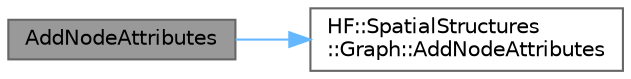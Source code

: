digraph "AddNodeAttributes"
{
 // LATEX_PDF_SIZE
  bgcolor="transparent";
  edge [fontname=Helvetica,fontsize=10,labelfontname=Helvetica,labelfontsize=10];
  node [fontname=Helvetica,fontsize=10,shape=box,height=0.2,width=0.4];
  rankdir="LR";
  Node1 [label="AddNodeAttributes",height=0.2,width=0.4,color="gray40", fillcolor="grey60", style="filled", fontcolor="black",tooltip="Add a new node attribute in the graph for the nodes at ids."];
  Node1 -> Node2 [color="steelblue1",style="solid"];
  Node2 [label="HF::SpatialStructures\l::Graph::AddNodeAttributes",height=0.2,width=0.4,color="grey40", fillcolor="white", style="filled",URL="$a01551.html#a306a0277ba1caa0aa4a1227e2f847f09",tooltip="Add an attribute to the node at id. If the node at id already has a score for the attribute at name,..."];
}

